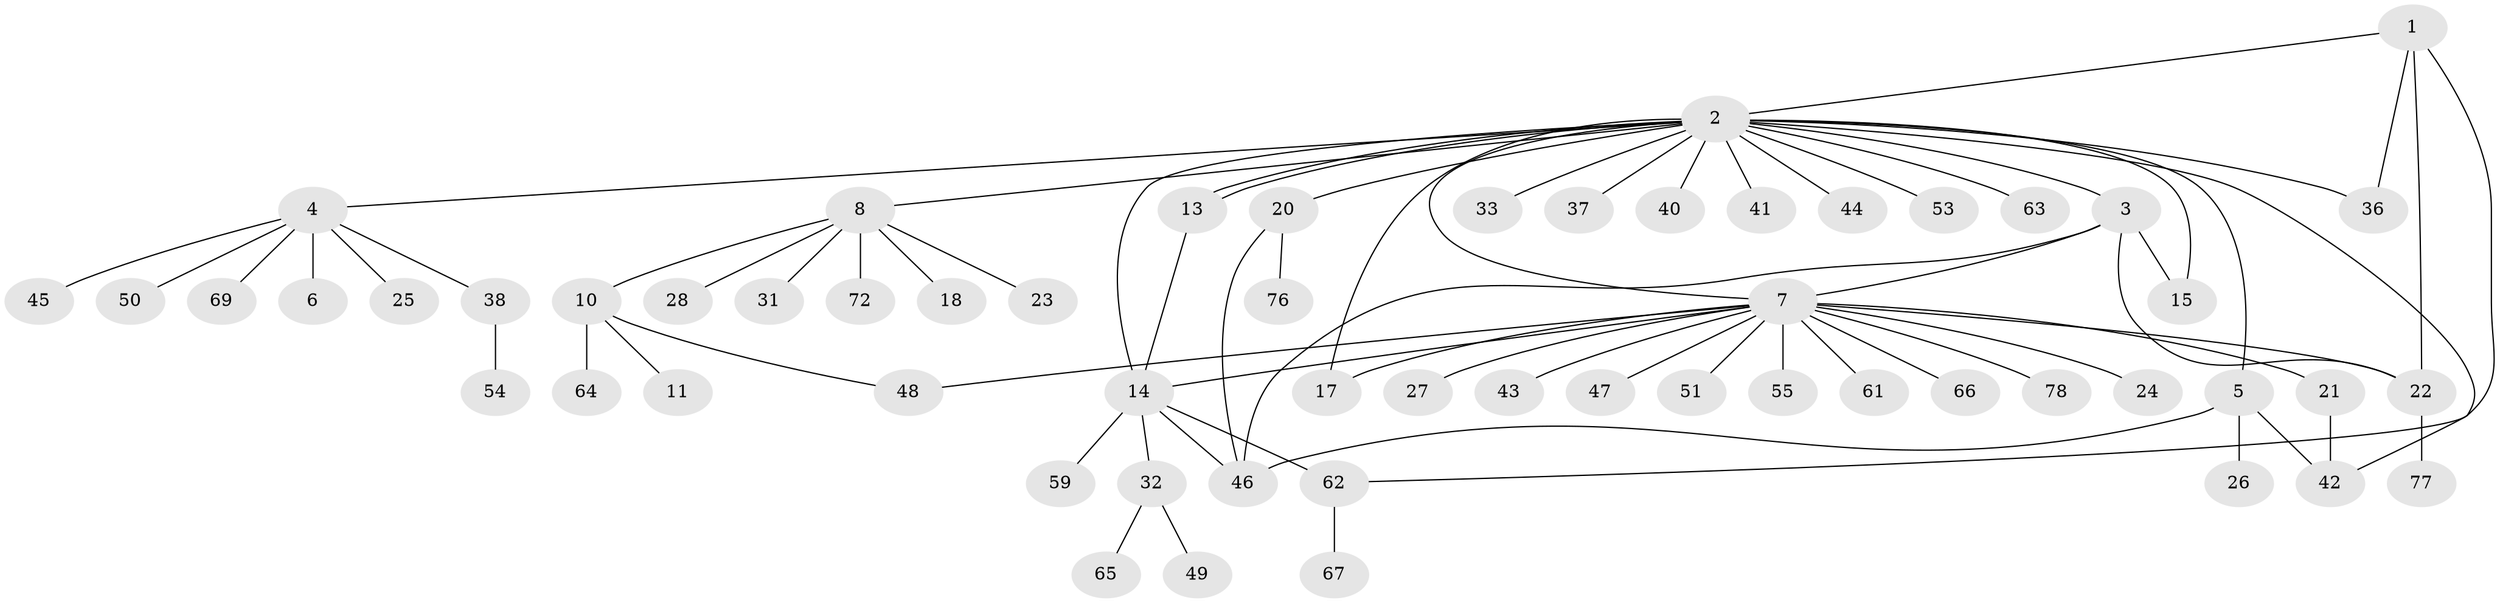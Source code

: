 // Generated by graph-tools (version 1.1) at 2025/51/02/27/25 19:51:55]
// undirected, 58 vertices, 73 edges
graph export_dot {
graph [start="1"]
  node [color=gray90,style=filled];
  1 [super="+70"];
  2 [super="+73"];
  3 [super="+12"];
  4 [super="+57"];
  5 [super="+19"];
  6 [super="+39"];
  7 [super="+35"];
  8 [super="+9"];
  10 [super="+52"];
  11;
  13 [super="+68"];
  14 [super="+29"];
  15 [super="+16"];
  17;
  18 [super="+30"];
  20 [super="+58"];
  21;
  22 [super="+56"];
  23;
  24;
  25;
  26;
  27;
  28;
  31;
  32 [super="+34"];
  33;
  36;
  37;
  38;
  40;
  41;
  42;
  43;
  44;
  45;
  46 [super="+60"];
  47 [super="+71"];
  48;
  49;
  50;
  51 [super="+74"];
  53;
  54 [super="+75"];
  55;
  59;
  61;
  62;
  63;
  64;
  65;
  66;
  67;
  69;
  72;
  76;
  77;
  78;
  1 -- 2;
  1 -- 22;
  1 -- 36;
  1 -- 62;
  2 -- 3 [weight=2];
  2 -- 4;
  2 -- 5;
  2 -- 7;
  2 -- 8;
  2 -- 13;
  2 -- 13;
  2 -- 14;
  2 -- 15;
  2 -- 17;
  2 -- 20;
  2 -- 33;
  2 -- 36;
  2 -- 37;
  2 -- 40;
  2 -- 41;
  2 -- 42;
  2 -- 44;
  2 -- 53;
  2 -- 63;
  3 -- 7;
  3 -- 22;
  3 -- 46;
  3 -- 15;
  4 -- 6;
  4 -- 25;
  4 -- 38;
  4 -- 45;
  4 -- 50;
  4 -- 69;
  5 -- 26;
  5 -- 42;
  5 -- 46;
  7 -- 21;
  7 -- 24;
  7 -- 27;
  7 -- 47;
  7 -- 51;
  7 -- 55;
  7 -- 61 [weight=2];
  7 -- 66;
  7 -- 78;
  7 -- 14;
  7 -- 48;
  7 -- 17;
  7 -- 22;
  7 -- 43;
  8 -- 10;
  8 -- 23;
  8 -- 31;
  8 -- 18;
  8 -- 72;
  8 -- 28;
  10 -- 11;
  10 -- 48;
  10 -- 64;
  13 -- 14;
  14 -- 46;
  14 -- 59;
  14 -- 62;
  14 -- 32;
  20 -- 76;
  20 -- 46;
  21 -- 42;
  22 -- 77;
  32 -- 65;
  32 -- 49;
  38 -- 54;
  62 -- 67;
}
